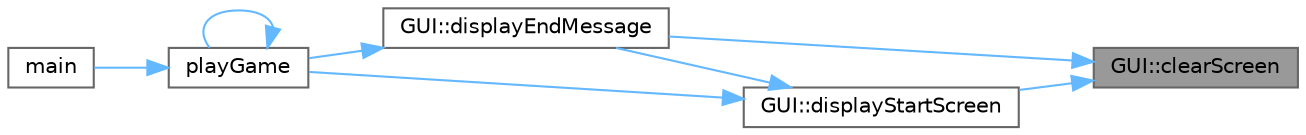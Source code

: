 digraph "GUI::clearScreen"
{
 // INTERACTIVE_SVG=YES
 // LATEX_PDF_SIZE
  bgcolor="transparent";
  edge [fontname=Helvetica,fontsize=10,labelfontname=Helvetica,labelfontsize=10];
  node [fontname=Helvetica,fontsize=10,shape=box,height=0.2,width=0.4];
  rankdir="RL";
  Node1 [id="Node000001",label="GUI::clearScreen",height=0.2,width=0.4,color="gray40", fillcolor="grey60", style="filled", fontcolor="black",tooltip="Clears the console screen."];
  Node1 -> Node2 [id="edge1_Node000001_Node000002",dir="back",color="steelblue1",style="solid",tooltip=" "];
  Node2 [id="Node000002",label="GUI::displayEndMessage",height=0.2,width=0.4,color="grey40", fillcolor="white", style="filled",URL="$class_g_u_i.html#a663dad721796a4f367c2534e1901fc97",tooltip="Displays the end message when the game is over."];
  Node2 -> Node3 [id="edge2_Node000002_Node000003",dir="back",color="steelblue1",style="solid",tooltip=" "];
  Node3 [id="Node000003",label="playGame",height=0.2,width=0.4,color="grey40", fillcolor="white", style="filled",URL="$main_8cpp.html#a4cbfdb17bf51e00546880626f7e80429",tooltip=" "];
  Node3 -> Node4 [id="edge3_Node000003_Node000004",dir="back",color="steelblue1",style="solid",tooltip=" "];
  Node4 [id="Node000004",label="main",height=0.2,width=0.4,color="grey40", fillcolor="white", style="filled",URL="$main_8cpp.html#a0ddf1224851353fc92bfbff6f499fa97",tooltip=" "];
  Node3 -> Node3 [id="edge4_Node000003_Node000003",dir="back",color="steelblue1",style="solid",tooltip=" "];
  Node1 -> Node5 [id="edge5_Node000001_Node000005",dir="back",color="steelblue1",style="solid",tooltip=" "];
  Node5 [id="Node000005",label="GUI::displayStartScreen",height=0.2,width=0.4,color="grey40", fillcolor="white", style="filled",URL="$class_g_u_i.html#a0dc53c5a6daa0f01b57c4d4731b4d933",tooltip="Displays the start screen of the game."];
  Node5 -> Node2 [id="edge6_Node000005_Node000002",dir="back",color="steelblue1",style="solid",tooltip=" "];
  Node5 -> Node3 [id="edge7_Node000005_Node000003",dir="back",color="steelblue1",style="solid",tooltip=" "];
}
